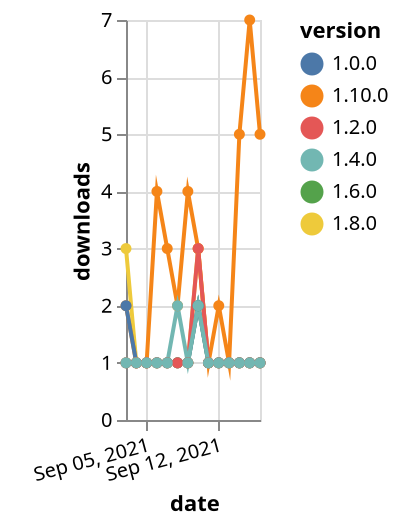 {"$schema": "https://vega.github.io/schema/vega-lite/v5.json", "description": "A simple bar chart with embedded data.", "data": {"values": [{"date": "2021-09-03", "total": 183, "delta": 1, "version": "1.6.0"}, {"date": "2021-09-04", "total": 184, "delta": 1, "version": "1.6.0"}, {"date": "2021-09-05", "total": 185, "delta": 1, "version": "1.6.0"}, {"date": "2021-09-06", "total": 186, "delta": 1, "version": "1.6.0"}, {"date": "2021-09-07", "total": 187, "delta": 1, "version": "1.6.0"}, {"date": "2021-09-08", "total": 188, "delta": 1, "version": "1.6.0"}, {"date": "2021-09-09", "total": 189, "delta": 1, "version": "1.6.0"}, {"date": "2021-09-10", "total": 191, "delta": 2, "version": "1.6.0"}, {"date": "2021-09-11", "total": 192, "delta": 1, "version": "1.6.0"}, {"date": "2021-09-12", "total": 193, "delta": 1, "version": "1.6.0"}, {"date": "2021-09-13", "total": 194, "delta": 1, "version": "1.6.0"}, {"date": "2021-09-14", "total": 195, "delta": 1, "version": "1.6.0"}, {"date": "2021-09-15", "total": 196, "delta": 1, "version": "1.6.0"}, {"date": "2021-09-16", "total": 197, "delta": 1, "version": "1.6.0"}, {"date": "2021-09-03", "total": 265, "delta": 3, "version": "1.8.0"}, {"date": "2021-09-04", "total": 266, "delta": 1, "version": "1.8.0"}, {"date": "2021-09-05", "total": 267, "delta": 1, "version": "1.8.0"}, {"date": "2021-09-06", "total": 268, "delta": 1, "version": "1.8.0"}, {"date": "2021-09-07", "total": 269, "delta": 1, "version": "1.8.0"}, {"date": "2021-09-08", "total": 270, "delta": 1, "version": "1.8.0"}, {"date": "2021-09-09", "total": 271, "delta": 1, "version": "1.8.0"}, {"date": "2021-09-10", "total": 274, "delta": 3, "version": "1.8.0"}, {"date": "2021-09-11", "total": 275, "delta": 1, "version": "1.8.0"}, {"date": "2021-09-12", "total": 276, "delta": 1, "version": "1.8.0"}, {"date": "2021-09-13", "total": 277, "delta": 1, "version": "1.8.0"}, {"date": "2021-09-14", "total": 278, "delta": 1, "version": "1.8.0"}, {"date": "2021-09-15", "total": 279, "delta": 1, "version": "1.8.0"}, {"date": "2021-09-16", "total": 280, "delta": 1, "version": "1.8.0"}, {"date": "2021-09-03", "total": 156, "delta": 2, "version": "1.10.0"}, {"date": "2021-09-04", "total": 157, "delta": 1, "version": "1.10.0"}, {"date": "2021-09-05", "total": 158, "delta": 1, "version": "1.10.0"}, {"date": "2021-09-06", "total": 162, "delta": 4, "version": "1.10.0"}, {"date": "2021-09-07", "total": 165, "delta": 3, "version": "1.10.0"}, {"date": "2021-09-08", "total": 167, "delta": 2, "version": "1.10.0"}, {"date": "2021-09-09", "total": 171, "delta": 4, "version": "1.10.0"}, {"date": "2021-09-10", "total": 174, "delta": 3, "version": "1.10.0"}, {"date": "2021-09-11", "total": 175, "delta": 1, "version": "1.10.0"}, {"date": "2021-09-12", "total": 177, "delta": 2, "version": "1.10.0"}, {"date": "2021-09-13", "total": 178, "delta": 1, "version": "1.10.0"}, {"date": "2021-09-14", "total": 183, "delta": 5, "version": "1.10.0"}, {"date": "2021-09-15", "total": 190, "delta": 7, "version": "1.10.0"}, {"date": "2021-09-16", "total": 195, "delta": 5, "version": "1.10.0"}, {"date": "2021-09-03", "total": 236, "delta": 2, "version": "1.0.0"}, {"date": "2021-09-04", "total": 237, "delta": 1, "version": "1.0.0"}, {"date": "2021-09-05", "total": 238, "delta": 1, "version": "1.0.0"}, {"date": "2021-09-06", "total": 239, "delta": 1, "version": "1.0.0"}, {"date": "2021-09-07", "total": 240, "delta": 1, "version": "1.0.0"}, {"date": "2021-09-08", "total": 241, "delta": 1, "version": "1.0.0"}, {"date": "2021-09-09", "total": 242, "delta": 1, "version": "1.0.0"}, {"date": "2021-09-10", "total": 244, "delta": 2, "version": "1.0.0"}, {"date": "2021-09-11", "total": 245, "delta": 1, "version": "1.0.0"}, {"date": "2021-09-12", "total": 246, "delta": 1, "version": "1.0.0"}, {"date": "2021-09-13", "total": 247, "delta": 1, "version": "1.0.0"}, {"date": "2021-09-14", "total": 248, "delta": 1, "version": "1.0.0"}, {"date": "2021-09-15", "total": 249, "delta": 1, "version": "1.0.0"}, {"date": "2021-09-16", "total": 250, "delta": 1, "version": "1.0.0"}, {"date": "2021-09-03", "total": 370, "delta": 1, "version": "1.2.0"}, {"date": "2021-09-04", "total": 371, "delta": 1, "version": "1.2.0"}, {"date": "2021-09-05", "total": 372, "delta": 1, "version": "1.2.0"}, {"date": "2021-09-06", "total": 373, "delta": 1, "version": "1.2.0"}, {"date": "2021-09-07", "total": 374, "delta": 1, "version": "1.2.0"}, {"date": "2021-09-08", "total": 375, "delta": 1, "version": "1.2.0"}, {"date": "2021-09-09", "total": 376, "delta": 1, "version": "1.2.0"}, {"date": "2021-09-10", "total": 379, "delta": 3, "version": "1.2.0"}, {"date": "2021-09-11", "total": 380, "delta": 1, "version": "1.2.0"}, {"date": "2021-09-12", "total": 381, "delta": 1, "version": "1.2.0"}, {"date": "2021-09-13", "total": 382, "delta": 1, "version": "1.2.0"}, {"date": "2021-09-14", "total": 383, "delta": 1, "version": "1.2.0"}, {"date": "2021-09-15", "total": 384, "delta": 1, "version": "1.2.0"}, {"date": "2021-09-16", "total": 385, "delta": 1, "version": "1.2.0"}, {"date": "2021-09-03", "total": 371, "delta": 1, "version": "1.4.0"}, {"date": "2021-09-04", "total": 372, "delta": 1, "version": "1.4.0"}, {"date": "2021-09-05", "total": 373, "delta": 1, "version": "1.4.0"}, {"date": "2021-09-06", "total": 374, "delta": 1, "version": "1.4.0"}, {"date": "2021-09-07", "total": 375, "delta": 1, "version": "1.4.0"}, {"date": "2021-09-08", "total": 377, "delta": 2, "version": "1.4.0"}, {"date": "2021-09-09", "total": 378, "delta": 1, "version": "1.4.0"}, {"date": "2021-09-10", "total": 380, "delta": 2, "version": "1.4.0"}, {"date": "2021-09-11", "total": 381, "delta": 1, "version": "1.4.0"}, {"date": "2021-09-12", "total": 382, "delta": 1, "version": "1.4.0"}, {"date": "2021-09-13", "total": 383, "delta": 1, "version": "1.4.0"}, {"date": "2021-09-14", "total": 384, "delta": 1, "version": "1.4.0"}, {"date": "2021-09-15", "total": 385, "delta": 1, "version": "1.4.0"}, {"date": "2021-09-16", "total": 386, "delta": 1, "version": "1.4.0"}]}, "width": "container", "mark": {"type": "line", "point": {"filled": true}}, "encoding": {"x": {"field": "date", "type": "temporal", "timeUnit": "yearmonthdate", "title": "date", "axis": {"labelAngle": -15}}, "y": {"field": "delta", "type": "quantitative", "title": "downloads"}, "color": {"field": "version", "type": "nominal"}, "tooltip": {"field": "delta"}}}